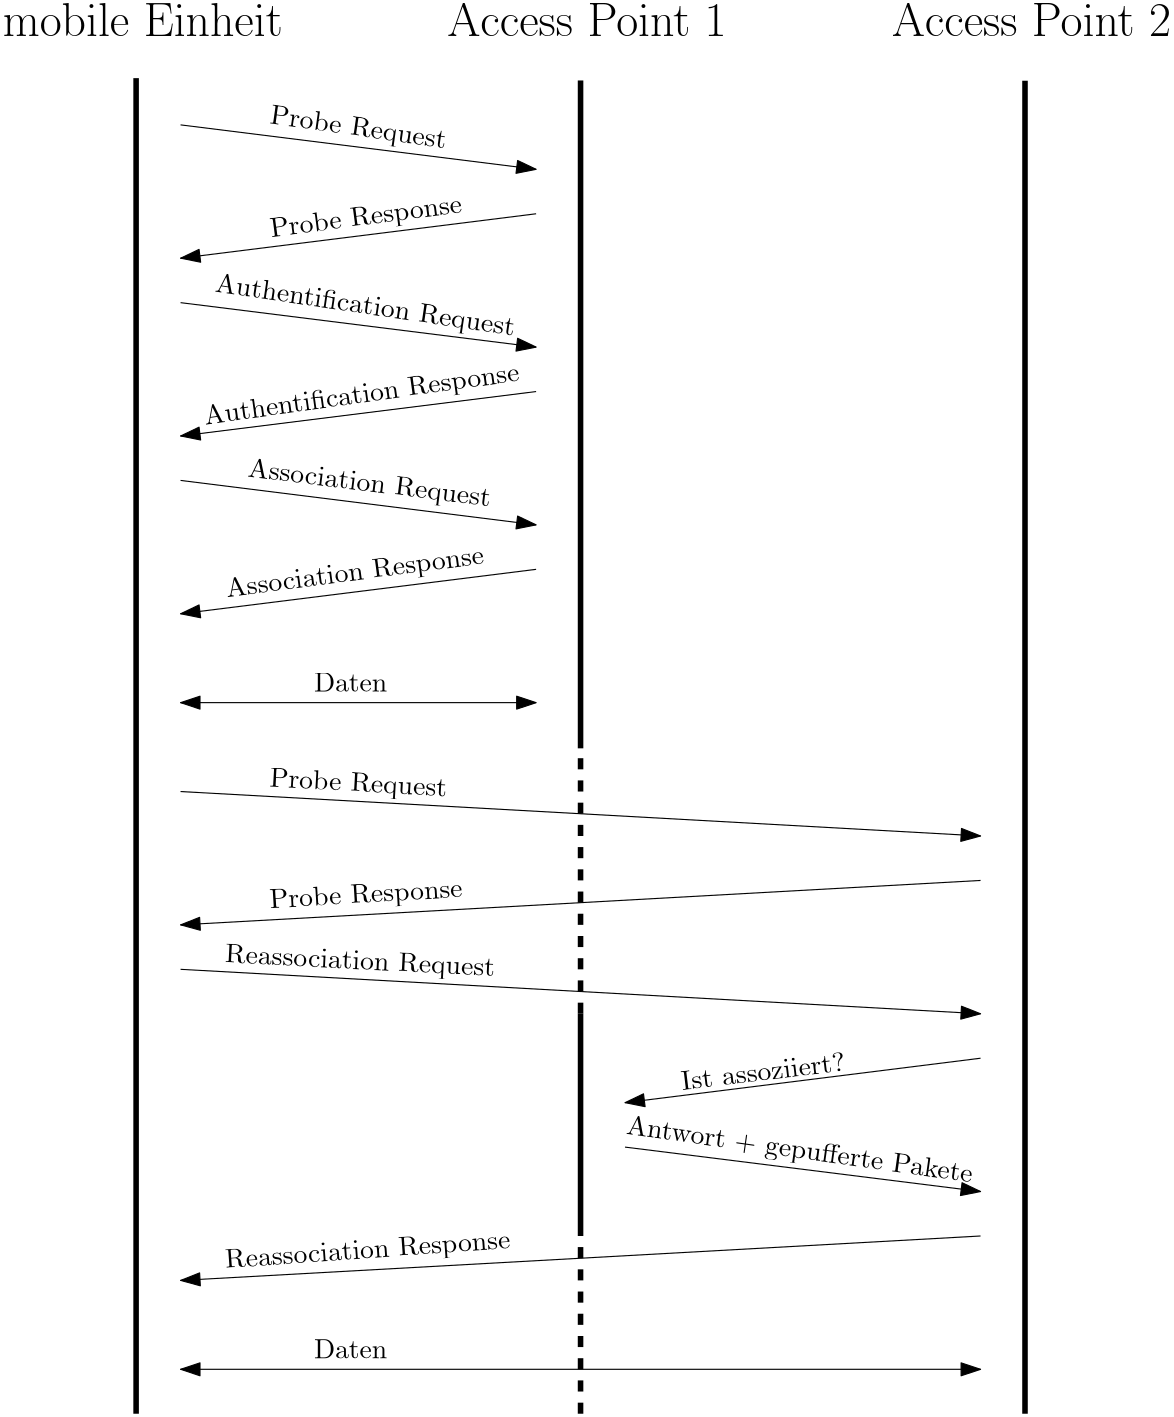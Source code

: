 <?xml version="1.0"?>
<!DOCTYPE ipe SYSTEM "ipe.dtd">
<ipe version="70107" creator="Ipe 7.1.10">
<info created="D:20170727153431" modified="D:20170727153431"/>
<ipestyle name="basic">
<symbol name="arrow/arc(spx)">
<path stroke="sym-stroke" fill="sym-stroke" pen="sym-pen">
0 0 m
-1 0.333 l
-1 -0.333 l
h
</path>
</symbol>
<symbol name="arrow/farc(spx)">
<path stroke="sym-stroke" fill="white" pen="sym-pen">
0 0 m
-1 0.333 l
-1 -0.333 l
h
</path>
</symbol>
<symbol name="arrow/ptarc(spx)">
<path stroke="sym-stroke" fill="sym-stroke" pen="sym-pen">
0 0 m
-1 0.333 l
-0.8 0 l
-1 -0.333 l
h
</path>
</symbol>
<symbol name="arrow/fptarc(spx)">
<path stroke="sym-stroke" fill="white" pen="sym-pen">
0 0 m
-1 0.333 l
-0.8 0 l
-1 -0.333 l
h
</path>
</symbol>
<symbol name="mark/circle(sx)" transformations="translations">
<path fill="sym-stroke">
0.6 0 0 0.6 0 0 e
0.4 0 0 0.4 0 0 e
</path>
</symbol>
<symbol name="mark/disk(sx)" transformations="translations">
<path fill="sym-stroke">
0.6 0 0 0.6 0 0 e
</path>
</symbol>
<symbol name="mark/fdisk(sfx)" transformations="translations">
<group>
<path fill="sym-fill">
0.5 0 0 0.5 0 0 e
</path>
<path fill="sym-stroke" fillrule="eofill">
0.6 0 0 0.6 0 0 e
0.4 0 0 0.4 0 0 e
</path>
</group>
</symbol>
<symbol name="mark/box(sx)" transformations="translations">
<path fill="sym-stroke" fillrule="eofill">
-0.6 -0.6 m
0.6 -0.6 l
0.6 0.6 l
-0.6 0.6 l
h
-0.4 -0.4 m
0.4 -0.4 l
0.4 0.4 l
-0.4 0.4 l
h
</path>
</symbol>
<symbol name="mark/square(sx)" transformations="translations">
<path fill="sym-stroke">
-0.6 -0.6 m
0.6 -0.6 l
0.6 0.6 l
-0.6 0.6 l
h
</path>
</symbol>
<symbol name="mark/fsquare(sfx)" transformations="translations">
<group>
<path fill="sym-fill">
-0.5 -0.5 m
0.5 -0.5 l
0.5 0.5 l
-0.5 0.5 l
h
</path>
<path fill="sym-stroke" fillrule="eofill">
-0.6 -0.6 m
0.6 -0.6 l
0.6 0.6 l
-0.6 0.6 l
h
-0.4 -0.4 m
0.4 -0.4 l
0.4 0.4 l
-0.4 0.4 l
h
</path>
</group>
</symbol>
<symbol name="mark/cross(sx)" transformations="translations">
<group>
<path fill="sym-stroke">
-0.43 -0.57 m
0.57 0.43 l
0.43 0.57 l
-0.57 -0.43 l
h
</path>
<path fill="sym-stroke">
-0.43 0.57 m
0.57 -0.43 l
0.43 -0.57 l
-0.57 0.43 l
h
</path>
</group>
</symbol>
<symbol name="arrow/fnormal(spx)">
<path stroke="sym-stroke" fill="white" pen="sym-pen">
0 0 m
-1 0.333 l
-1 -0.333 l
h
</path>
</symbol>
<symbol name="arrow/pointed(spx)">
<path stroke="sym-stroke" fill="sym-stroke" pen="sym-pen">
0 0 m
-1 0.333 l
-0.8 0 l
-1 -0.333 l
h
</path>
</symbol>
<symbol name="arrow/fpointed(spx)">
<path stroke="sym-stroke" fill="white" pen="sym-pen">
0 0 m
-1 0.333 l
-0.8 0 l
-1 -0.333 l
h
</path>
</symbol>
<symbol name="arrow/linear(spx)">
<path stroke="sym-stroke" pen="sym-pen">
-1 0.333 m
0 0 l
-1 -0.333 l
</path>
</symbol>
<symbol name="arrow/fdouble(spx)">
<path stroke="sym-stroke" fill="white" pen="sym-pen">
0 0 m
-1 0.333 l
-1 -0.333 l
h
-1 0 m
-2 0.333 l
-2 -0.333 l
h
</path>
</symbol>
<symbol name="arrow/double(spx)">
<path stroke="sym-stroke" fill="sym-stroke" pen="sym-pen">
0 0 m
-1 0.333 l
-1 -0.333 l
h
-1 0 m
-2 0.333 l
-2 -0.333 l
h
</path>
</symbol>
<pen name="heavier" value="0.8"/>
<pen name="fat" value="1.2"/>
<pen name="ultrafat" value="2"/>
<symbolsize name="large" value="5"/>
<symbolsize name="small" value="2"/>
<symbolsize name="tiny" value="1.1"/>
<arrowsize name="large" value="10"/>
<arrowsize name="small" value="5"/>
<arrowsize name="tiny" value="3"/>
<color name="red" value="1 0 0"/>
<color name="green" value="0 1 0"/>
<color name="blue" value="0 0 1"/>
<color name="yellow" value="1 1 0"/>
<color name="orange" value="1 0.647 0"/>
<color name="gold" value="1 0.843 0"/>
<color name="purple" value="0.627 0.125 0.941"/>
<color name="gray" value="0.745"/>
<color name="brown" value="0.647 0.165 0.165"/>
<color name="navy" value="0 0 0.502"/>
<color name="pink" value="1 0.753 0.796"/>
<color name="seagreen" value="0.18 0.545 0.341"/>
<color name="turquoise" value="0.251 0.878 0.816"/>
<color name="violet" value="0.933 0.51 0.933"/>
<color name="darkblue" value="0 0 0.545"/>
<color name="darkcyan" value="0 0.545 0.545"/>
<color name="darkgray" value="0.663"/>
<color name="darkgreen" value="0 0.392 0"/>
<color name="darkmagenta" value="0.545 0 0.545"/>
<color name="darkorange" value="1 0.549 0"/>
<color name="darkred" value="0.545 0 0"/>
<color name="lightblue" value="0.678 0.847 0.902"/>
<color name="lightcyan" value="0.878 1 1"/>
<color name="lightgray" value="0.827"/>
<color name="lightgreen" value="0.565 0.933 0.565"/>
<color name="lightyellow" value="1 1 0.878"/>
<dashstyle name="dashed" value="[4] 0"/>
<dashstyle name="dotted" value="[1 3] 0"/>
<dashstyle name="dash dotted" value="[4 2 1 2] 0"/>
<dashstyle name="dash dot dotted" value="[4 2 1 2 1 2] 0"/>
<textsize name="large" value="\large"/>
<textsize name="Large" value="\Large"/>
<textsize name="LARGE" value="\LARGE"/>
<textsize name="huge" value="\huge"/>
<textsize name="Huge" value="\Huge"/>
<textsize name="small" value="\small"/>
<textsize name="footnote" value="\footnotesize"/>
<textsize name="tiny" value="\tiny"/>
<textstyle name="center" begin="\begin{center}" end="\end{center}"/>
<textstyle name="itemize" begin="\begin{itemize}" end="\end{itemize}"/>
<textstyle name="item" begin="\begin{itemize}\item{}" end="\end{itemize}"/>
<gridsize name="4 pts" value="4"/>
<gridsize name="8 pts (~3 mm)" value="8"/>
<gridsize name="16 pts (~6 mm)" value="16"/>
<gridsize name="32 pts (~12 mm)" value="32"/>
<gridsize name="10 pts (~3.5 mm)" value="10"/>
<gridsize name="20 pts (~7 mm)" value="20"/>
<gridsize name="14 pts (~5 mm)" value="14"/>
<gridsize name="28 pts (~10 mm)" value="28"/>
<gridsize name="56 pts (~20 mm)" value="56"/>
<anglesize name="90 deg" value="90"/>
<anglesize name="60 deg" value="60"/>
<anglesize name="45 deg" value="45"/>
<anglesize name="30 deg" value="30"/>
<anglesize name="22.5 deg" value="22.5"/>
<opacity name="10%" value="0.1"/>
<opacity name="30%" value="0.3"/>
<opacity name="50%" value="0.5"/>
<opacity name="75%" value="0.75"/>
<tiling name="falling" angle="-60" step="4" width="1"/>
<tiling name="rising" angle="30" step="4" width="1"/>
</ipestyle>
<page>
<layer name="alpha"/>
<view layers="alpha" active="alpha"/>
<path layer="alpha" matrix="1 0 0 0.723672 0 213.055" stroke="black" pen="ultrafat">
128 768 m
128 192 l
128 192 l
</path>
<text matrix="1 0 0 1 0 -16" transformations="translations" pos="80 800" stroke="black" type="label" width="100.862" height="11.955" depth="0" valign="baseline" size="LARGE">mobile Einheit</text>
<path matrix="1 0 0 0.834851 0 126.834" stroke="black" pen="ultrafat">
288 768 m
288 480 l
</path>
<path stroke="black" arrow="normal/normal">
144 752 m
272 736 l
</path>
<path stroke="black" arrow="normal/normal">
272 720 m
144 704 l
</path>
<path stroke="black" arrow="normal/normal">
144 688 m
272 672 l
</path>
<path stroke="black" arrow="normal/normal">
272 656 m
144 640 l
</path>
<path stroke="black" arrow="normal/normal">
144 624 m
272 608 l
</path>
<path stroke="black" arrow="normal/normal">
272 592 m
144 576 l
</path>
<path stroke="black" arrow="normal/normal" rarrow="normal/normal">
144 544 m
272 544 l
</path>
<path matrix="1 0 0 0.722029 0 213.37" stroke="black" pen="ultrafat">
448 768 m
448 192 l
448 192 l
</path>
<path matrix="1 0 0 1 0 -64" stroke="black" arrow="normal/normal">
144 512 m
432 496 l
</path>
<path matrix="1 0 0 1 0 -64" stroke="black" arrow="normal/normal">
432 480 m
304 464 l
</path>
<path matrix="1 0 0 1 0 -64" stroke="black" arrow="normal/normal">
304 448 m
432 432 l
</path>
<path matrix="1 0 0 1 0 -64" stroke="black" arrow="normal/normal">
432 416 m
144 400 l
</path>
<path matrix="1 0 0 1 0 -64" stroke="black" arrow="normal/normal" rarrow="normal/normal">
144 368 m
432 368 l
</path>
<path matrix="1 0 0 1 0 -64" stroke="black" pen="ultrafat">
288 500 m
288 496 l
</path>
<path matrix="1 0 0 1 0 -64" stroke="black" pen="ultrafat">
288 496 m
288 416 l
</path>
<path matrix="1 0 0 1 0 -64" stroke="black" pen="ultrafat">
288 412 m
288 408 l
</path>
<path matrix="1 0 0 1 0 -64" stroke="black" pen="ultrafat">
288 404 m
288 400 l
</path>
<path matrix="1 0 0 1 0 -64" stroke="black" pen="ultrafat">
288 396 m
288 392 l
</path>
<path matrix="1 0 0 1 0 -64" stroke="black" pen="ultrafat">
288 388 m
288 384 l
</path>
<path matrix="1 0 0 1 0 -64" stroke="black" pen="ultrafat">
288 380 m
288 376 l
</path>
<path matrix="1 0 0 1 0 -64" stroke="black" pen="ultrafat">
288 372 m
288 368 l
</path>
<path matrix="1 0 0 1 0 -64" stroke="black" pen="ultrafat">
288 364 m
288 360 l
</path>
<path matrix="1 0 0 1 0 -64" stroke="black" pen="ultrafat">
288 356 m
288 352 l
288 352 l
</path>
<text matrix="1 0 0 1 16 -76" transformations="translations" pos="176 384" stroke="black" type="label" width="26.429" height="6.808" depth="0" valign="baseline">Daten</text>
<text transformations="translations" pos="192 548" stroke="black" type="label" width="26.429" height="6.808" depth="0" valign="baseline">Daten</text>
<path stroke="black" arrow="normal/normal">
144 512 m
432 496 l
</path>
<path stroke="black" arrow="normal/normal">
432 480 m
144 464 l
</path>
<path stroke="black" pen="ultrafat">
288 524 m
288 520 l
</path>
<path stroke="black" pen="ultrafat">
288 516 m
288 512 l
</path>
<path stroke="black" pen="ultrafat">
288 508 m
288 504 l
</path>
<path stroke="black" pen="ultrafat">
288 500 m
288 496 l
</path>
<path stroke="black" pen="ultrafat">
288 492 m
288 488 l
</path>
<path stroke="black" pen="ultrafat">
288 484 m
288 480 l
</path>
<path stroke="black" pen="ultrafat">
288 476 m
288 472 l
288 472 l
</path>
<path stroke="black" pen="ultrafat">
288 468 m
288 464 l
</path>
<path stroke="black" pen="ultrafat">
288 460 m
288 456 l
</path>
<path stroke="black" pen="ultrafat">
288 452 m
288 448 l
</path>
<path stroke="black" pen="ultrafat">
288 444 m
288 440 l
288 440 l
</path>
<path stroke="black" pen="ultrafat">
128 352 m
128 288 l
</path>
<path stroke="black" pen="ultrafat">
448 352 m
448 288 l
</path>
<text matrix="0.98985 -0.142113 0.142113 0.98985 -105.113 33.218" pos="176 752" stroke="black" type="label" width="64.01" height="6.926" depth="1.93" valign="baseline">Probe Request</text>
<text matrix="0.991607 0.129291 -0.129291 0.991607 95.1821 -25.1904" pos="176 720" stroke="black" type="label" width="69.6" height="6.926" depth="1.93" valign="baseline">Probe Response</text>
<text matrix="0.989209 -0.146513 0.146513 0.989209 -118.68 37.2191" pos="176 688" stroke="black" type="label" width="108.953" height="6.926" depth="1.93" valign="baseline">Authentification Request</text>
<text matrix="0.990328 0.138747 -0.138747 0.990328 85.4663 -27.7767" pos="160 656" stroke="black" type="label" width="114.543" height="6.926" depth="1.93" valign="baseline">Authentification Response</text>
<text matrix="0.992389 -0.123145 0.123145 0.992389 -67.5907 25.8917" pos="160 624" stroke="black" type="label" width="88.031" height="6.815" depth="1.93" valign="baseline">Association Request</text>
<text matrix="0.991411 0.130782 -0.130782 0.991411 79.5185 -25.9415" pos="160 592" stroke="black" type="label" width="93.621" height="6.815" depth="1.93" valign="baseline">Association Response</text>
<text matrix="0.998423 -0.056146 0.056146 0.998423 -28.5589 12.4902" pos="176 512" stroke="black" type="label" width="64.01" height="6.926" depth="1.93" valign="baseline">Probe Request</text>
<text matrix="0.998238 0.0593399 -0.0593399 0.998238 28.2908 -7.67975" pos="176 468" stroke="black" type="label" width="69.6" height="6.926" depth="1.93" valign="baseline">Probe Response</text>
<text matrix="0.99872 -0.0505853 0.0505853 0.99872 -22.5186 11.1314" pos="160 448" stroke="black" type="label" width="97.302" height="6.815" depth="1.93" valign="baseline">Reassociation Request</text>
<text matrix="0.997459 0.0712492 -0.0712492 0.997459 25.7911 -22.1646" pos="160 352" stroke="black" type="label" width="102.892" height="6.815" depth="1.93" valign="baseline">Reassociation Response</text>
<text matrix="1 0 0 1 -16 0" transformations="translations" pos="256 784" stroke="black" type="label" width="100.586" height="11.761" depth="0" valign="baseline" size="LARGE">Access Point 1</text>
<text matrix="1 0 0 1 -16 0" transformations="translations" pos="416 784" stroke="black" type="label" width="100.586" height="11.761" depth="0" valign="baseline" size="LARGE">Access Point 2</text>
<text matrix="0.992879 0.119128 -0.119128 0.992879 56.4598 -46.6732" pos="320 416" stroke="black" type="label" width="59.416" height="6.918" depth="0" valign="baseline">Ist assoziiert?</text>
<text matrix="0.990183 -0.139776 0.139776 0.990183 -82.1072 55.5534" pos="336 384" stroke="black" type="label" width="125.834" height="6.926" depth="1.93" valign="baseline">Antwort + gepufferte Pakete</text>
</page>
</ipe>

